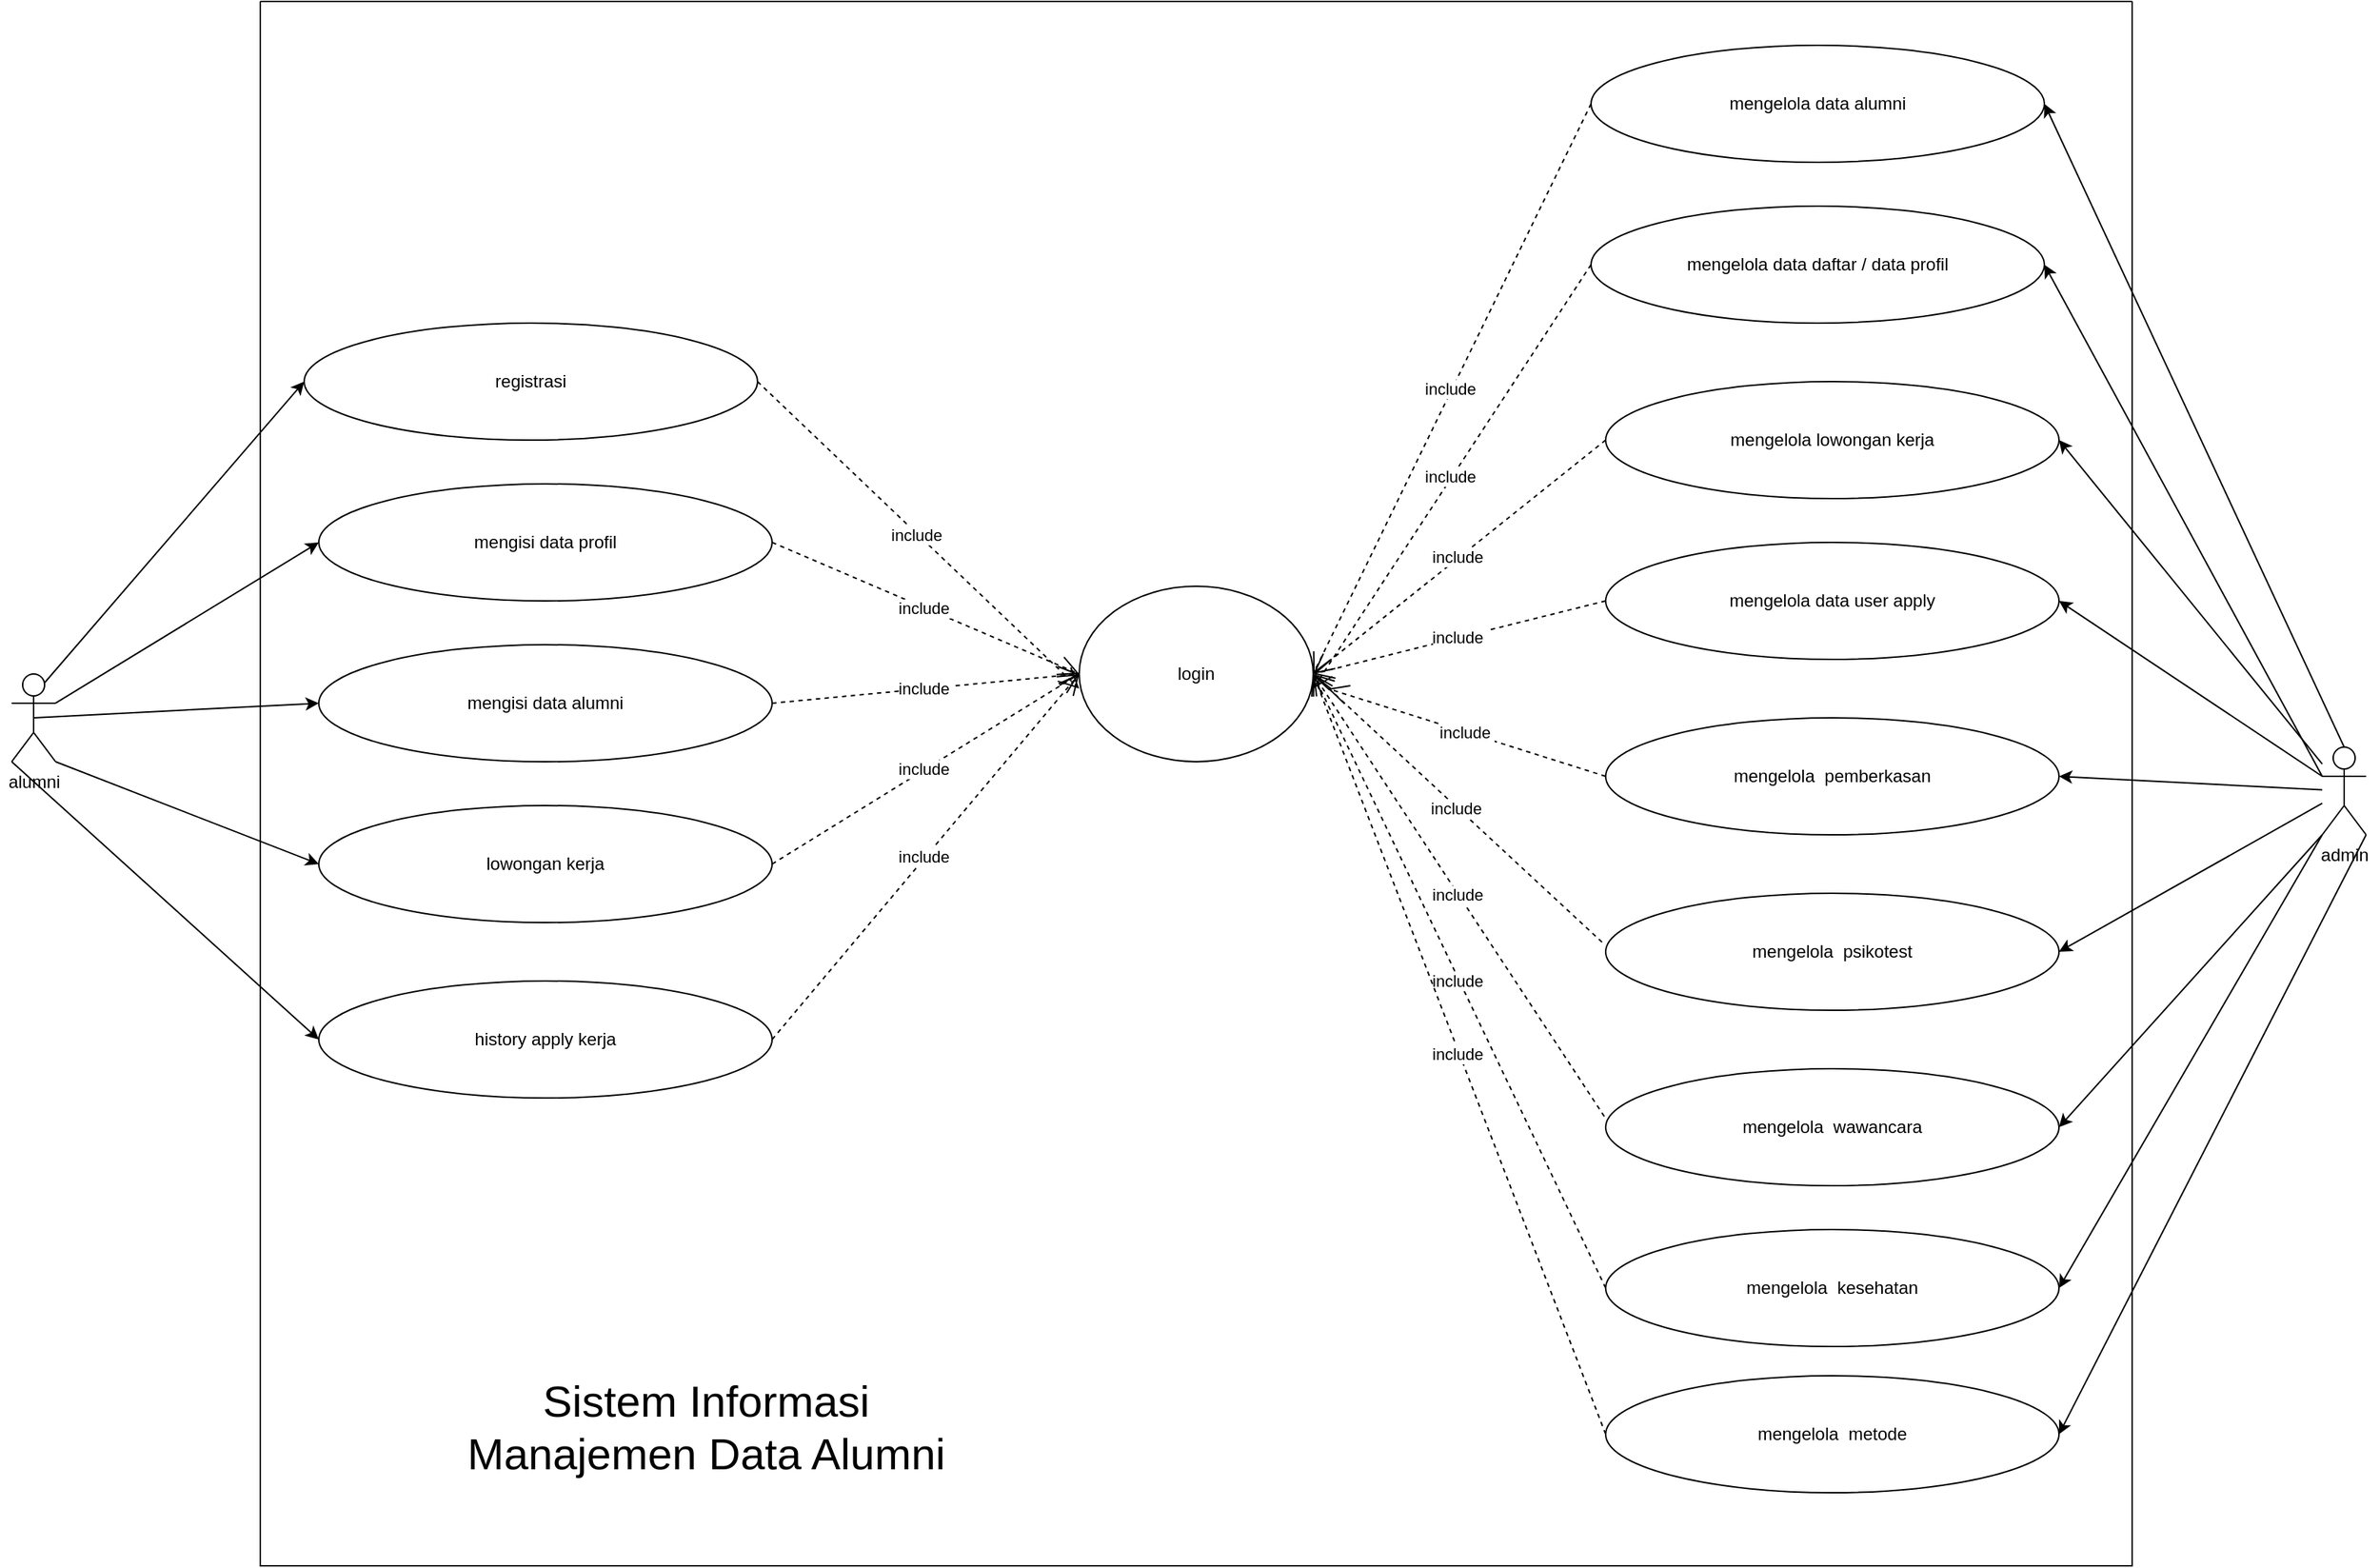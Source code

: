 <mxfile version="20.0.4" type="github">
  <diagram id="vN8O9G2n0WgHThDv_rJE" name="Page-1">
    <mxGraphModel dx="2070" dy="1208" grid="0" gridSize="10" guides="1" tooltips="1" connect="1" arrows="1" fold="1" page="0" pageScale="1" pageWidth="850" pageHeight="1100" math="0" shadow="0">
      <root>
        <mxCell id="0" />
        <mxCell id="1" parent="0" />
        <mxCell id="FhBJTeFyLP6KLZmq3TdZ-1" value="registrasi" style="ellipse;whiteSpace=wrap;html=1;" parent="1" vertex="1">
          <mxGeometry x="270" y="220" width="310" height="80" as="geometry" />
        </mxCell>
        <mxCell id="FhBJTeFyLP6KLZmq3TdZ-2" value="alumni" style="shape=umlActor;verticalLabelPosition=bottom;verticalAlign=top;html=1;outlineConnect=0;" parent="1" vertex="1">
          <mxGeometry x="70" y="460" width="30" height="60" as="geometry" />
        </mxCell>
        <mxCell id="FhBJTeFyLP6KLZmq3TdZ-6" value="mengisi data alumni" style="ellipse;whiteSpace=wrap;html=1;" parent="1" vertex="1">
          <mxGeometry x="280" y="440" width="310" height="80" as="geometry" />
        </mxCell>
        <mxCell id="FhBJTeFyLP6KLZmq3TdZ-7" value="lowongan kerja" style="ellipse;whiteSpace=wrap;html=1;" parent="1" vertex="1">
          <mxGeometry x="280" y="550" width="310" height="80" as="geometry" />
        </mxCell>
        <mxCell id="FhBJTeFyLP6KLZmq3TdZ-8" value="history apply kerja" style="ellipse;whiteSpace=wrap;html=1;" parent="1" vertex="1">
          <mxGeometry x="280" y="670" width="310" height="80" as="geometry" />
        </mxCell>
        <mxCell id="FhBJTeFyLP6KLZmq3TdZ-13" value="mengisi data profil" style="ellipse;whiteSpace=wrap;html=1;" parent="1" vertex="1">
          <mxGeometry x="280" y="330" width="310" height="80" as="geometry" />
        </mxCell>
        <mxCell id="FhBJTeFyLP6KLZmq3TdZ-14" value="mengelola data alumni" style="ellipse;whiteSpace=wrap;html=1;" parent="1" vertex="1">
          <mxGeometry x="1150" y="30" width="310" height="80" as="geometry" />
        </mxCell>
        <mxCell id="FhBJTeFyLP6KLZmq3TdZ-15" value="mengelola data daftar / data profil" style="ellipse;whiteSpace=wrap;html=1;" parent="1" vertex="1">
          <mxGeometry x="1150" y="140" width="310" height="80" as="geometry" />
        </mxCell>
        <mxCell id="FhBJTeFyLP6KLZmq3TdZ-16" value="mengelola lowongan kerja" style="ellipse;whiteSpace=wrap;html=1;" parent="1" vertex="1">
          <mxGeometry x="1160" y="260" width="310" height="80" as="geometry" />
        </mxCell>
        <mxCell id="FhBJTeFyLP6KLZmq3TdZ-17" value="mengelola data user apply" style="ellipse;whiteSpace=wrap;html=1;" parent="1" vertex="1">
          <mxGeometry x="1160" y="370" width="310" height="80" as="geometry" />
        </mxCell>
        <mxCell id="FhBJTeFyLP6KLZmq3TdZ-18" value="mengelola&amp;nbsp; pemberkasan" style="ellipse;whiteSpace=wrap;html=1;" parent="1" vertex="1">
          <mxGeometry x="1160" y="490" width="310" height="80" as="geometry" />
        </mxCell>
        <mxCell id="FhBJTeFyLP6KLZmq3TdZ-19" value="mengelola&amp;nbsp;&amp;nbsp;psikotest" style="ellipse;whiteSpace=wrap;html=1;" parent="1" vertex="1">
          <mxGeometry x="1160" y="610" width="310" height="80" as="geometry" />
        </mxCell>
        <mxCell id="FhBJTeFyLP6KLZmq3TdZ-20" value="mengelola&amp;nbsp;&amp;nbsp;wawancara" style="ellipse;whiteSpace=wrap;html=1;" parent="1" vertex="1">
          <mxGeometry x="1160" y="730" width="310" height="80" as="geometry" />
        </mxCell>
        <mxCell id="FhBJTeFyLP6KLZmq3TdZ-21" value="mengelola&amp;nbsp;&amp;nbsp;kesehatan" style="ellipse;whiteSpace=wrap;html=1;" parent="1" vertex="1">
          <mxGeometry x="1160" y="840" width="310" height="80" as="geometry" />
        </mxCell>
        <mxCell id="FhBJTeFyLP6KLZmq3TdZ-22" value="mengelola&amp;nbsp;&amp;nbsp;metode" style="ellipse;whiteSpace=wrap;html=1;" parent="1" vertex="1">
          <mxGeometry x="1160" y="940" width="310" height="80" as="geometry" />
        </mxCell>
        <mxCell id="FhBJTeFyLP6KLZmq3TdZ-24" value="admin" style="shape=umlActor;verticalLabelPosition=bottom;verticalAlign=top;html=1;outlineConnect=0;" parent="1" vertex="1">
          <mxGeometry x="1650" y="510" width="30" height="60" as="geometry" />
        </mxCell>
        <mxCell id="FhBJTeFyLP6KLZmq3TdZ-25" value="" style="endArrow=classic;html=1;rounded=0;entryX=0;entryY=0.5;entryDx=0;entryDy=0;exitX=0.75;exitY=0.1;exitDx=0;exitDy=0;exitPerimeter=0;" parent="1" source="FhBJTeFyLP6KLZmq3TdZ-2" target="FhBJTeFyLP6KLZmq3TdZ-1" edge="1">
          <mxGeometry width="50" height="50" relative="1" as="geometry">
            <mxPoint x="100" y="520" as="sourcePoint" />
            <mxPoint x="150" y="470" as="targetPoint" />
          </mxGeometry>
        </mxCell>
        <mxCell id="FhBJTeFyLP6KLZmq3TdZ-26" value="" style="endArrow=classic;html=1;rounded=0;entryX=0;entryY=0.5;entryDx=0;entryDy=0;exitX=1;exitY=0.333;exitDx=0;exitDy=0;exitPerimeter=0;" parent="1" source="FhBJTeFyLP6KLZmq3TdZ-2" target="FhBJTeFyLP6KLZmq3TdZ-13" edge="1">
          <mxGeometry width="50" height="50" relative="1" as="geometry">
            <mxPoint x="100" y="520" as="sourcePoint" />
            <mxPoint x="150" y="470" as="targetPoint" />
          </mxGeometry>
        </mxCell>
        <mxCell id="FhBJTeFyLP6KLZmq3TdZ-27" value="" style="endArrow=classic;html=1;rounded=0;entryX=0;entryY=0.5;entryDx=0;entryDy=0;exitX=0.5;exitY=0.5;exitDx=0;exitDy=0;exitPerimeter=0;" parent="1" source="FhBJTeFyLP6KLZmq3TdZ-2" target="FhBJTeFyLP6KLZmq3TdZ-6" edge="1">
          <mxGeometry width="50" height="50" relative="1" as="geometry">
            <mxPoint x="100" y="440" as="sourcePoint" />
            <mxPoint x="150" y="390" as="targetPoint" />
          </mxGeometry>
        </mxCell>
        <mxCell id="FhBJTeFyLP6KLZmq3TdZ-28" value="" style="endArrow=classic;html=1;rounded=0;entryX=0;entryY=0.5;entryDx=0;entryDy=0;exitX=1;exitY=1;exitDx=0;exitDy=0;exitPerimeter=0;" parent="1" source="FhBJTeFyLP6KLZmq3TdZ-2" target="FhBJTeFyLP6KLZmq3TdZ-7" edge="1">
          <mxGeometry width="50" height="50" relative="1" as="geometry">
            <mxPoint x="100" y="610" as="sourcePoint" />
            <mxPoint x="150" y="560" as="targetPoint" />
          </mxGeometry>
        </mxCell>
        <mxCell id="FhBJTeFyLP6KLZmq3TdZ-29" value="" style="endArrow=classic;html=1;rounded=0;entryX=0;entryY=0.5;entryDx=0;entryDy=0;exitX=0;exitY=1;exitDx=0;exitDy=0;exitPerimeter=0;" parent="1" source="FhBJTeFyLP6KLZmq3TdZ-2" target="FhBJTeFyLP6KLZmq3TdZ-8" edge="1">
          <mxGeometry width="50" height="50" relative="1" as="geometry">
            <mxPoint x="100" y="690" as="sourcePoint" />
            <mxPoint x="150" y="640" as="targetPoint" />
          </mxGeometry>
        </mxCell>
        <mxCell id="FhBJTeFyLP6KLZmq3TdZ-32" value="" style="endArrow=classic;html=1;rounded=0;entryX=1;entryY=0.5;entryDx=0;entryDy=0;exitX=0.5;exitY=0;exitDx=0;exitDy=0;exitPerimeter=0;" parent="1" source="FhBJTeFyLP6KLZmq3TdZ-24" target="FhBJTeFyLP6KLZmq3TdZ-14" edge="1">
          <mxGeometry width="50" height="50" relative="1" as="geometry">
            <mxPoint x="1480" y="300" as="sourcePoint" />
            <mxPoint x="1530" y="250" as="targetPoint" />
          </mxGeometry>
        </mxCell>
        <mxCell id="FhBJTeFyLP6KLZmq3TdZ-33" value="" style="endArrow=classic;html=1;rounded=0;entryX=1;entryY=0.5;entryDx=0;entryDy=0;exitX=0;exitY=0.333;exitDx=0;exitDy=0;exitPerimeter=0;" parent="1" source="FhBJTeFyLP6KLZmq3TdZ-24" target="FhBJTeFyLP6KLZmq3TdZ-15" edge="1">
          <mxGeometry width="50" height="50" relative="1" as="geometry">
            <mxPoint x="1480" y="420" as="sourcePoint" />
            <mxPoint x="1530" y="370" as="targetPoint" />
          </mxGeometry>
        </mxCell>
        <mxCell id="FhBJTeFyLP6KLZmq3TdZ-34" value="" style="endArrow=classic;html=1;rounded=0;entryX=1;entryY=0.5;entryDx=0;entryDy=0;" parent="1" source="FhBJTeFyLP6KLZmq3TdZ-24" target="FhBJTeFyLP6KLZmq3TdZ-16" edge="1">
          <mxGeometry width="50" height="50" relative="1" as="geometry">
            <mxPoint x="1480" y="420" as="sourcePoint" />
            <mxPoint x="1530" y="370" as="targetPoint" />
          </mxGeometry>
        </mxCell>
        <mxCell id="FhBJTeFyLP6KLZmq3TdZ-35" value="" style="endArrow=classic;html=1;rounded=0;entryX=1;entryY=0.5;entryDx=0;entryDy=0;" parent="1" source="FhBJTeFyLP6KLZmq3TdZ-24" target="FhBJTeFyLP6KLZmq3TdZ-17" edge="1">
          <mxGeometry width="50" height="50" relative="1" as="geometry">
            <mxPoint x="1480" y="540" as="sourcePoint" />
            <mxPoint x="1530" y="490" as="targetPoint" />
          </mxGeometry>
        </mxCell>
        <mxCell id="FhBJTeFyLP6KLZmq3TdZ-36" value="" style="endArrow=classic;html=1;rounded=0;" parent="1" source="FhBJTeFyLP6KLZmq3TdZ-24" edge="1">
          <mxGeometry width="50" height="50" relative="1" as="geometry">
            <mxPoint x="1480" y="540" as="sourcePoint" />
            <mxPoint x="1470" y="530" as="targetPoint" />
          </mxGeometry>
        </mxCell>
        <mxCell id="FhBJTeFyLP6KLZmq3TdZ-37" value="" style="endArrow=classic;html=1;rounded=0;" parent="1" source="FhBJTeFyLP6KLZmq3TdZ-24" edge="1">
          <mxGeometry width="50" height="50" relative="1" as="geometry">
            <mxPoint x="1480" y="660" as="sourcePoint" />
            <mxPoint x="1470" y="650" as="targetPoint" />
          </mxGeometry>
        </mxCell>
        <mxCell id="FhBJTeFyLP6KLZmq3TdZ-38" value="" style="endArrow=classic;html=1;rounded=0;exitX=0;exitY=1;exitDx=0;exitDy=0;exitPerimeter=0;entryX=1;entryY=0.5;entryDx=0;entryDy=0;" parent="1" source="FhBJTeFyLP6KLZmq3TdZ-24" target="FhBJTeFyLP6KLZmq3TdZ-20" edge="1">
          <mxGeometry width="50" height="50" relative="1" as="geometry">
            <mxPoint x="1480" y="660" as="sourcePoint" />
            <mxPoint x="1530" y="610" as="targetPoint" />
          </mxGeometry>
        </mxCell>
        <mxCell id="FhBJTeFyLP6KLZmq3TdZ-39" value="" style="endArrow=classic;html=1;rounded=0;entryX=1;entryY=0.5;entryDx=0;entryDy=0;exitX=0;exitY=1;exitDx=0;exitDy=0;exitPerimeter=0;" parent="1" source="FhBJTeFyLP6KLZmq3TdZ-24" target="FhBJTeFyLP6KLZmq3TdZ-21" edge="1">
          <mxGeometry width="50" height="50" relative="1" as="geometry">
            <mxPoint x="1810" y="570" as="sourcePoint" />
            <mxPoint x="1530" y="840" as="targetPoint" />
          </mxGeometry>
        </mxCell>
        <mxCell id="FhBJTeFyLP6KLZmq3TdZ-40" value="" style="endArrow=classic;html=1;rounded=0;entryX=1;entryY=0.5;entryDx=0;entryDy=0;exitX=1;exitY=1;exitDx=0;exitDy=0;exitPerimeter=0;" parent="1" source="FhBJTeFyLP6KLZmq3TdZ-24" target="FhBJTeFyLP6KLZmq3TdZ-22" edge="1">
          <mxGeometry width="50" height="50" relative="1" as="geometry">
            <mxPoint x="1860" y="610" as="sourcePoint" />
            <mxPoint x="1530" y="840" as="targetPoint" />
          </mxGeometry>
        </mxCell>
        <mxCell id="FhBJTeFyLP6KLZmq3TdZ-46" value="include&amp;nbsp;" style="endArrow=open;endSize=12;dashed=1;html=1;rounded=0;movable=1;resizable=1;rotatable=1;deletable=1;editable=1;connectable=1;" parent="1" edge="1">
          <mxGeometry width="160" relative="1" as="geometry">
            <mxPoint x="580" y="260" as="sourcePoint" />
            <mxPoint x="800" y="470" as="targetPoint" />
            <mxPoint as="offset" />
          </mxGeometry>
        </mxCell>
        <mxCell id="FhBJTeFyLP6KLZmq3TdZ-47" value="include&amp;nbsp;" style="endArrow=open;endSize=12;dashed=1;html=1;rounded=0;movable=1;resizable=1;rotatable=1;deletable=1;editable=1;connectable=1;exitX=1;exitY=0.5;exitDx=0;exitDy=0;entryX=0;entryY=0.5;entryDx=0;entryDy=0;" parent="1" source="FhBJTeFyLP6KLZmq3TdZ-13" target="FhBJTeFyLP6KLZmq3TdZ-4" edge="1">
          <mxGeometry width="160" relative="1" as="geometry">
            <mxPoint x="590" y="270" as="sourcePoint" />
            <mxPoint x="900" y="440" as="targetPoint" />
            <mxPoint as="offset" />
          </mxGeometry>
        </mxCell>
        <mxCell id="FhBJTeFyLP6KLZmq3TdZ-48" value="include&amp;nbsp;" style="endArrow=open;endSize=12;dashed=1;html=1;rounded=0;movable=1;resizable=1;rotatable=1;deletable=1;editable=1;connectable=1;exitX=1;exitY=0.5;exitDx=0;exitDy=0;entryX=0;entryY=0.5;entryDx=0;entryDy=0;" parent="1" source="FhBJTeFyLP6KLZmq3TdZ-6" target="FhBJTeFyLP6KLZmq3TdZ-4" edge="1">
          <mxGeometry width="160" relative="1" as="geometry">
            <mxPoint x="600" y="380" as="sourcePoint" />
            <mxPoint x="829.412" y="471.765" as="targetPoint" />
            <mxPoint as="offset" />
          </mxGeometry>
        </mxCell>
        <mxCell id="FhBJTeFyLP6KLZmq3TdZ-49" value="include&amp;nbsp;" style="endArrow=open;endSize=12;dashed=1;html=1;rounded=0;movable=1;resizable=1;rotatable=1;deletable=1;editable=1;connectable=1;exitX=1;exitY=0.5;exitDx=0;exitDy=0;" parent="1" source="FhBJTeFyLP6KLZmq3TdZ-7" edge="1">
          <mxGeometry width="160" relative="1" as="geometry">
            <mxPoint x="600" y="490" as="sourcePoint" />
            <mxPoint x="800" y="460" as="targetPoint" />
            <mxPoint as="offset" />
          </mxGeometry>
        </mxCell>
        <mxCell id="FhBJTeFyLP6KLZmq3TdZ-50" value="include&amp;nbsp;" style="endArrow=open;endSize=12;dashed=1;html=1;rounded=0;movable=1;resizable=1;rotatable=1;deletable=1;editable=1;connectable=1;exitX=1;exitY=0.5;exitDx=0;exitDy=0;entryX=0;entryY=0.5;entryDx=0;entryDy=0;" parent="1" source="FhBJTeFyLP6KLZmq3TdZ-8" edge="1" target="FhBJTeFyLP6KLZmq3TdZ-4">
          <mxGeometry width="160" relative="1" as="geometry">
            <mxPoint x="600" y="600" as="sourcePoint" />
            <mxPoint x="800" y="-170" as="targetPoint" />
            <mxPoint as="offset" />
          </mxGeometry>
        </mxCell>
        <mxCell id="FhBJTeFyLP6KLZmq3TdZ-51" value="include&amp;nbsp;" style="endArrow=open;endSize=12;dashed=1;html=1;rounded=0;movable=1;resizable=1;rotatable=1;deletable=1;editable=1;connectable=1;exitX=0;exitY=0.5;exitDx=0;exitDy=0;entryX=1;entryY=0.5;entryDx=0;entryDy=0;" parent="1" source="FhBJTeFyLP6KLZmq3TdZ-14" target="FhBJTeFyLP6KLZmq3TdZ-4" edge="1">
          <mxGeometry width="160" relative="1" as="geometry">
            <mxPoint x="1090" y="160" as="sourcePoint" />
            <mxPoint x="820" y="500" as="targetPoint" />
            <mxPoint as="offset" />
          </mxGeometry>
        </mxCell>
        <mxCell id="FhBJTeFyLP6KLZmq3TdZ-52" value="include&amp;nbsp;" style="endArrow=open;endSize=12;dashed=1;html=1;rounded=0;movable=1;resizable=1;rotatable=1;deletable=1;editable=1;connectable=1;exitX=0;exitY=0.5;exitDx=0;exitDy=0;" parent="1" source="FhBJTeFyLP6KLZmq3TdZ-15" edge="1">
          <mxGeometry width="160" relative="1" as="geometry">
            <mxPoint x="1160" y="80" as="sourcePoint" />
            <mxPoint x="960" y="470" as="targetPoint" />
            <mxPoint as="offset" />
          </mxGeometry>
        </mxCell>
        <mxCell id="FhBJTeFyLP6KLZmq3TdZ-53" value="include&amp;nbsp;" style="endArrow=open;endSize=12;dashed=1;html=1;rounded=0;movable=1;resizable=1;rotatable=1;deletable=1;editable=1;connectable=1;entryX=1;entryY=0.5;entryDx=0;entryDy=0;exitX=0;exitY=0.5;exitDx=0;exitDy=0;" parent="1" source="FhBJTeFyLP6KLZmq3TdZ-16" target="FhBJTeFyLP6KLZmq3TdZ-4" edge="1">
          <mxGeometry width="160" relative="1" as="geometry">
            <mxPoint x="1150" y="300" as="sourcePoint" />
            <mxPoint x="980" y="500.0" as="targetPoint" />
            <mxPoint as="offset" />
          </mxGeometry>
        </mxCell>
        <mxCell id="FhBJTeFyLP6KLZmq3TdZ-54" value="include&amp;nbsp;" style="endArrow=open;endSize=12;dashed=1;html=1;rounded=0;movable=1;resizable=1;rotatable=1;deletable=1;editable=1;connectable=1;entryX=1;entryY=0.5;entryDx=0;entryDy=0;exitX=0;exitY=0.5;exitDx=0;exitDy=0;" parent="1" source="FhBJTeFyLP6KLZmq3TdZ-17" target="FhBJTeFyLP6KLZmq3TdZ-4" edge="1">
          <mxGeometry width="160" relative="1" as="geometry">
            <mxPoint x="1170.0" y="310" as="sourcePoint" />
            <mxPoint x="980.0" y="500.0" as="targetPoint" />
            <mxPoint as="offset" />
          </mxGeometry>
        </mxCell>
        <mxCell id="FhBJTeFyLP6KLZmq3TdZ-55" value="include&amp;nbsp;" style="endArrow=open;endSize=12;dashed=1;html=1;rounded=0;movable=1;resizable=1;rotatable=1;deletable=1;editable=1;connectable=1;exitX=0;exitY=0.5;exitDx=0;exitDy=0;" parent="1" source="FhBJTeFyLP6KLZmq3TdZ-18" edge="1">
          <mxGeometry width="160" relative="1" as="geometry">
            <mxPoint x="1170" y="420" as="sourcePoint" />
            <mxPoint x="970" y="470" as="targetPoint" />
            <mxPoint as="offset" />
          </mxGeometry>
        </mxCell>
        <mxCell id="FhBJTeFyLP6KLZmq3TdZ-56" value="include&amp;nbsp;" style="endArrow=open;endSize=12;dashed=1;html=1;rounded=0;movable=1;resizable=1;rotatable=1;deletable=1;editable=1;connectable=1;exitX=-0.008;exitY=0.418;exitDx=0;exitDy=0;exitPerimeter=0;entryX=1;entryY=0.5;entryDx=0;entryDy=0;" parent="1" source="FhBJTeFyLP6KLZmq3TdZ-19" target="FhBJTeFyLP6KLZmq3TdZ-4" edge="1">
          <mxGeometry width="160" relative="1" as="geometry">
            <mxPoint x="1170.0" y="540.0" as="sourcePoint" />
            <mxPoint x="980" y="500.0" as="targetPoint" />
            <mxPoint as="offset" />
          </mxGeometry>
        </mxCell>
        <mxCell id="FhBJTeFyLP6KLZmq3TdZ-57" value="include&amp;nbsp;" style="endArrow=open;endSize=12;dashed=1;html=1;rounded=0;movable=1;resizable=1;rotatable=1;deletable=1;editable=1;connectable=1;exitX=-0.003;exitY=0.408;exitDx=0;exitDy=0;exitPerimeter=0;entryX=1;entryY=0.5;entryDx=0;entryDy=0;" parent="1" source="FhBJTeFyLP6KLZmq3TdZ-20" target="FhBJTeFyLP6KLZmq3TdZ-4" edge="1">
          <mxGeometry width="160" relative="1" as="geometry">
            <mxPoint x="1167.52" y="653.44" as="sourcePoint" />
            <mxPoint x="980.0" y="500.0" as="targetPoint" />
            <mxPoint as="offset" />
          </mxGeometry>
        </mxCell>
        <mxCell id="FhBJTeFyLP6KLZmq3TdZ-58" value="include&amp;nbsp;" style="endArrow=open;endSize=12;dashed=1;html=1;rounded=0;movable=1;resizable=1;rotatable=1;deletable=1;editable=1;connectable=1;exitX=0;exitY=0.5;exitDx=0;exitDy=0;" parent="1" source="FhBJTeFyLP6KLZmq3TdZ-21" edge="1">
          <mxGeometry width="160" relative="1" as="geometry">
            <mxPoint x="1169.07" y="772.64" as="sourcePoint" />
            <mxPoint x="960" y="460" as="targetPoint" />
            <mxPoint as="offset" />
          </mxGeometry>
        </mxCell>
        <mxCell id="FhBJTeFyLP6KLZmq3TdZ-59" value="include&amp;nbsp;" style="endArrow=open;endSize=12;dashed=1;html=1;rounded=0;movable=1;resizable=1;rotatable=1;deletable=1;editable=1;connectable=1;exitX=0;exitY=0.5;exitDx=0;exitDy=0;entryX=1;entryY=0.5;entryDx=0;entryDy=0;" parent="1" source="FhBJTeFyLP6KLZmq3TdZ-22" target="FhBJTeFyLP6KLZmq3TdZ-4" edge="1">
          <mxGeometry width="160" relative="1" as="geometry">
            <mxPoint x="1170.0" y="890" as="sourcePoint" />
            <mxPoint x="980" y="500.0" as="targetPoint" />
            <mxPoint as="offset" />
          </mxGeometry>
        </mxCell>
        <mxCell id="FhBJTeFyLP6KLZmq3TdZ-60" value="" style="swimlane;startSize=0;" parent="1" vertex="1">
          <mxGeometry x="240" width="1280" height="1070" as="geometry" />
        </mxCell>
        <mxCell id="FhBJTeFyLP6KLZmq3TdZ-61" value="&lt;font style=&quot;font-size: 30px;&quot;&gt;Sistem Informasi Manajemen Data Alumni&lt;/font&gt;" style="text;html=1;strokeColor=none;fillColor=none;align=center;verticalAlign=middle;whiteSpace=wrap;rounded=0;" parent="FhBJTeFyLP6KLZmq3TdZ-60" vertex="1">
          <mxGeometry x="110" y="960" width="390" height="30" as="geometry" />
        </mxCell>
        <mxCell id="FhBJTeFyLP6KLZmq3TdZ-4" value="login" style="ellipse;whiteSpace=wrap;html=1;" parent="FhBJTeFyLP6KLZmq3TdZ-60" vertex="1">
          <mxGeometry x="560" y="400" width="160" height="120" as="geometry" />
        </mxCell>
      </root>
    </mxGraphModel>
  </diagram>
</mxfile>
